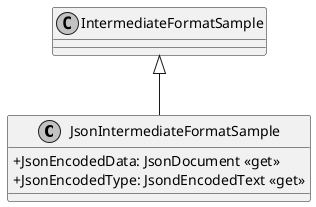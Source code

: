 @startuml
skinparam monochrome true
skinparam classAttributeIconSize 0

!startsub default
class JsonIntermediateFormatSample {
    + JsonEncodedData: JsonDocument <<get>>
    + JsonEncodedType: JsondEncodedText <<get>>
}
!endsub

IntermediateFormatSample <|-- JsonIntermediateFormatSample
@enduml